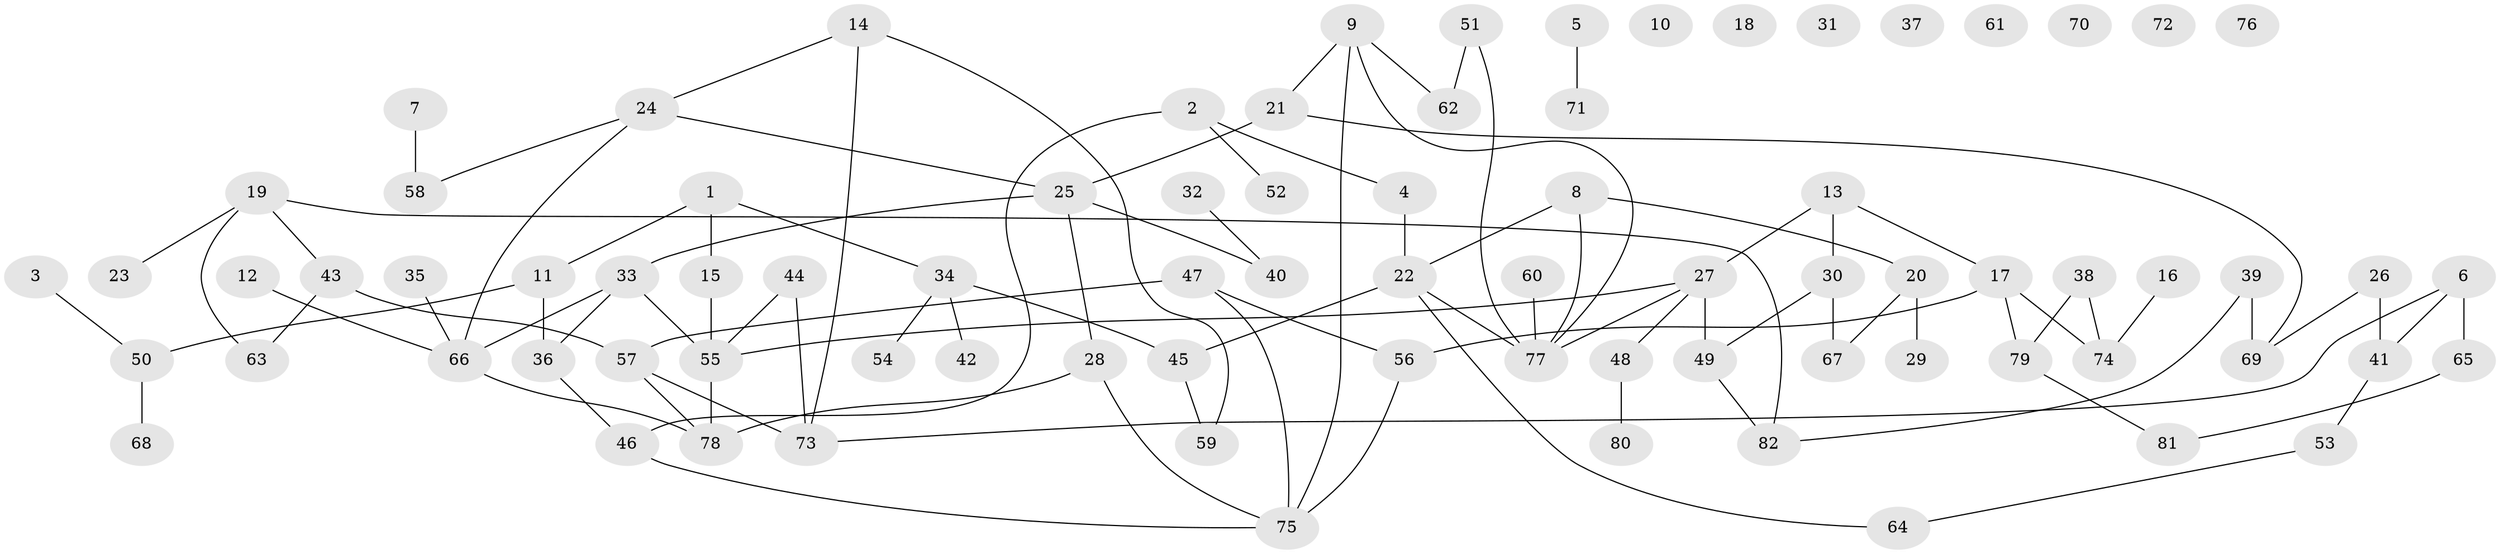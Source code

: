// coarse degree distribution, {1: 0.19298245614035087, 0: 0.14035087719298245, 3: 0.19298245614035087, 5: 0.14035087719298245, 4: 0.08771929824561403, 2: 0.22807017543859648, 6: 0.017543859649122806}
// Generated by graph-tools (version 1.1) at 2025/43/03/04/25 21:43:04]
// undirected, 82 vertices, 98 edges
graph export_dot {
graph [start="1"]
  node [color=gray90,style=filled];
  1;
  2;
  3;
  4;
  5;
  6;
  7;
  8;
  9;
  10;
  11;
  12;
  13;
  14;
  15;
  16;
  17;
  18;
  19;
  20;
  21;
  22;
  23;
  24;
  25;
  26;
  27;
  28;
  29;
  30;
  31;
  32;
  33;
  34;
  35;
  36;
  37;
  38;
  39;
  40;
  41;
  42;
  43;
  44;
  45;
  46;
  47;
  48;
  49;
  50;
  51;
  52;
  53;
  54;
  55;
  56;
  57;
  58;
  59;
  60;
  61;
  62;
  63;
  64;
  65;
  66;
  67;
  68;
  69;
  70;
  71;
  72;
  73;
  74;
  75;
  76;
  77;
  78;
  79;
  80;
  81;
  82;
  1 -- 11;
  1 -- 15;
  1 -- 34;
  2 -- 4;
  2 -- 46;
  2 -- 52;
  3 -- 50;
  4 -- 22;
  5 -- 71;
  6 -- 41;
  6 -- 65;
  6 -- 73;
  7 -- 58;
  8 -- 20;
  8 -- 22;
  8 -- 77;
  9 -- 21;
  9 -- 62;
  9 -- 75;
  9 -- 77;
  11 -- 36;
  11 -- 50;
  12 -- 66;
  13 -- 17;
  13 -- 27;
  13 -- 30;
  14 -- 24;
  14 -- 59;
  14 -- 73;
  15 -- 55;
  16 -- 74;
  17 -- 56;
  17 -- 74;
  17 -- 79;
  19 -- 23;
  19 -- 43;
  19 -- 63;
  19 -- 82;
  20 -- 29;
  20 -- 67;
  21 -- 25;
  21 -- 69;
  22 -- 45;
  22 -- 64;
  22 -- 77;
  24 -- 25;
  24 -- 58;
  24 -- 66;
  25 -- 28;
  25 -- 33;
  25 -- 40;
  26 -- 41;
  26 -- 69;
  27 -- 48;
  27 -- 49;
  27 -- 55;
  27 -- 77;
  28 -- 75;
  28 -- 78;
  30 -- 49;
  30 -- 67;
  32 -- 40;
  33 -- 36;
  33 -- 55;
  33 -- 66;
  34 -- 42;
  34 -- 45;
  34 -- 54;
  35 -- 66;
  36 -- 46;
  38 -- 74;
  38 -- 79;
  39 -- 69;
  39 -- 82;
  41 -- 53;
  43 -- 57;
  43 -- 63;
  44 -- 55;
  44 -- 73;
  45 -- 59;
  46 -- 75;
  47 -- 56;
  47 -- 57;
  47 -- 75;
  48 -- 80;
  49 -- 82;
  50 -- 68;
  51 -- 62;
  51 -- 77;
  53 -- 64;
  55 -- 78;
  56 -- 75;
  57 -- 73;
  57 -- 78;
  60 -- 77;
  65 -- 81;
  66 -- 78;
  79 -- 81;
}
